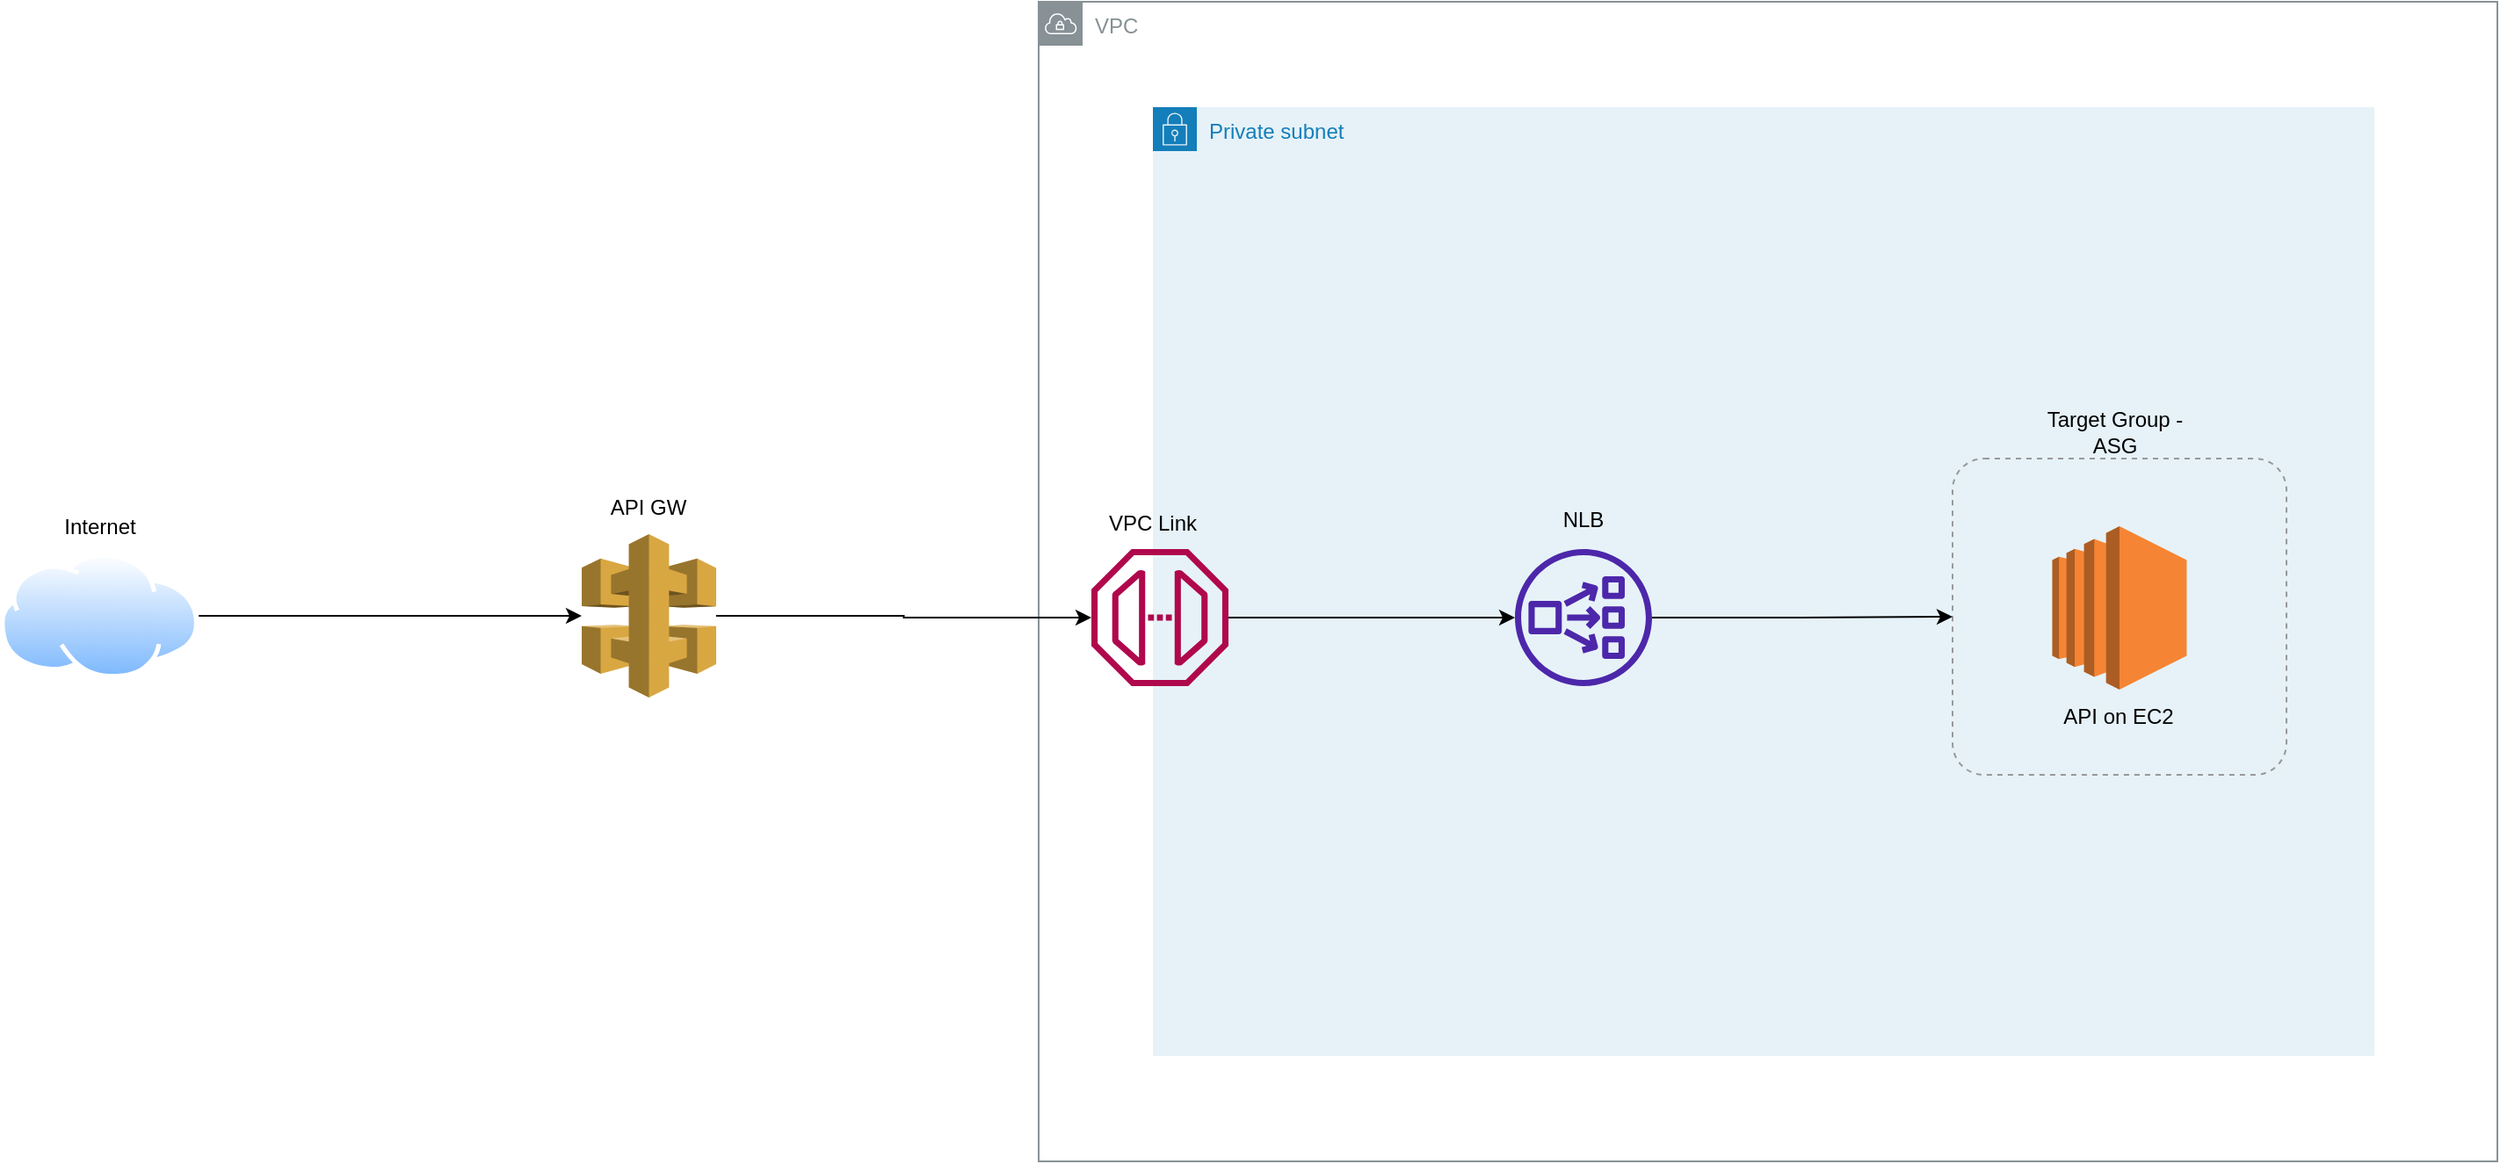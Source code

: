 <mxfile version="18.0.1" type="google"><diagram id="wWVRd_VEqF3aojrxwpg-" name="Page-1"><mxGraphModel grid="1" page="1" gridSize="10" guides="1" tooltips="1" connect="1" arrows="1" fold="1" pageScale="1" pageWidth="827" pageHeight="1169" math="0" shadow="0"><root><mxCell id="0"/><mxCell id="1" parent="0"/><mxCell id="GHIKkUJDrfVrHlFoYrn--5" value="VPC" style="sketch=0;outlineConnect=0;gradientColor=none;html=1;whiteSpace=wrap;fontSize=12;fontStyle=0;shape=mxgraph.aws4.group;grIcon=mxgraph.aws4.group_vpc;strokeColor=#879196;fillColor=default;verticalAlign=top;align=left;spacingLeft=30;fontColor=#879196;dashed=0;" vertex="1" parent="1"><mxGeometry x="480" y="255" width="830" height="660" as="geometry"/></mxCell><mxCell id="GHIKkUJDrfVrHlFoYrn--4" value="Private subnet" style="points=[[0,0],[0.25,0],[0.5,0],[0.75,0],[1,0],[1,0.25],[1,0.5],[1,0.75],[1,1],[0.75,1],[0.5,1],[0.25,1],[0,1],[0,0.75],[0,0.5],[0,0.25]];outlineConnect=0;gradientColor=none;html=1;whiteSpace=wrap;fontSize=12;fontStyle=0;container=1;pointerEvents=0;collapsible=0;recursiveResize=0;shape=mxgraph.aws4.group;grIcon=mxgraph.aws4.group_security_group;grStroke=0;strokeColor=#147EBA;fillColor=#E6F2F8;verticalAlign=top;align=left;spacingLeft=30;fontColor=#147EBA;dashed=0;" vertex="1" parent="1"><mxGeometry x="545" y="315" width="695" height="540" as="geometry"/></mxCell><mxCell id="GHIKkUJDrfVrHlFoYrn--21" value="VPC Link" style="text;html=1;strokeColor=none;fillColor=none;align=center;verticalAlign=middle;whiteSpace=wrap;rounded=0;" vertex="1" parent="GHIKkUJDrfVrHlFoYrn--4"><mxGeometry x="-30" y="222" width="60" height="30" as="geometry"/></mxCell><mxCell id="GHIKkUJDrfVrHlFoYrn--10" value="" style="rounded=1;arcSize=10;dashed=1;fillColor=none;gradientColor=none;strokeWidth=1;strokeColor=#999999;" vertex="1" parent="1"><mxGeometry x="1000" y="515" width="190" height="180" as="geometry"/></mxCell><mxCell id="GHIKkUJDrfVrHlFoYrn--6" value="" style="outlineConnect=0;dashed=0;verticalLabelPosition=bottom;verticalAlign=top;align=center;html=1;shape=mxgraph.aws3.ec2;fillColor=#F58534;gradientColor=none;" vertex="1" parent="1"><mxGeometry x="1056.75" y="553.5" width="76.5" height="93" as="geometry"/></mxCell><mxCell id="GHIKkUJDrfVrHlFoYrn--11" value="Target Group - ASG" style="text;html=1;strokeColor=none;fillColor=none;align=center;verticalAlign=middle;whiteSpace=wrap;rounded=0;" vertex="1" parent="1"><mxGeometry x="1050" y="485" width="85" height="30" as="geometry"/></mxCell><mxCell id="GHIKkUJDrfVrHlFoYrn--17" value="NLB" style="text;html=1;strokeColor=none;fillColor=none;align=center;verticalAlign=middle;whiteSpace=wrap;rounded=0;" vertex="1" parent="1"><mxGeometry x="760" y="535" width="60" height="30" as="geometry"/></mxCell><mxCell id="GHIKkUJDrfVrHlFoYrn--20" style="edgeStyle=orthogonalEdgeStyle;rounded=0;orthogonalLoop=1;jettySize=auto;html=1;entryX=0;entryY=0.5;entryDx=0;entryDy=0;" edge="1" parent="1" source="GHIKkUJDrfVrHlFoYrn--18" target="GHIKkUJDrfVrHlFoYrn--10"><mxGeometry relative="1" as="geometry"/></mxCell><mxCell id="GHIKkUJDrfVrHlFoYrn--18" value="" style="sketch=0;outlineConnect=0;fontColor=#232F3E;gradientColor=none;fillColor=#4D27AA;strokeColor=none;dashed=0;verticalLabelPosition=bottom;verticalAlign=top;align=center;html=1;fontSize=12;fontStyle=0;aspect=fixed;pointerEvents=1;shape=mxgraph.aws4.network_load_balancer;" vertex="1" parent="1"><mxGeometry x="751" y="566.5" width="78" height="78" as="geometry"/></mxCell><mxCell id="GHIKkUJDrfVrHlFoYrn--19" style="edgeStyle=orthogonalEdgeStyle;rounded=0;orthogonalLoop=1;jettySize=auto;html=1;" edge="1" parent="1" source="GHIKkUJDrfVrHlFoYrn--2" target="GHIKkUJDrfVrHlFoYrn--18"><mxGeometry relative="1" as="geometry"/></mxCell><mxCell id="GHIKkUJDrfVrHlFoYrn--2" value="" style="sketch=0;outlineConnect=0;fontColor=#232F3E;gradientColor=none;fillColor=#B0084D;strokeColor=none;dashed=0;verticalLabelPosition=bottom;verticalAlign=top;align=center;html=1;fontSize=12;fontStyle=0;aspect=fixed;pointerEvents=1;shape=mxgraph.aws4.endpoint;" vertex="1" parent="1"><mxGeometry x="510" y="566.5" width="78" height="78" as="geometry"/></mxCell><mxCell id="GHIKkUJDrfVrHlFoYrn--16" style="edgeStyle=orthogonalEdgeStyle;rounded=0;orthogonalLoop=1;jettySize=auto;html=1;" edge="1" parent="1" source="GHIKkUJDrfVrHlFoYrn--3" target="GHIKkUJDrfVrHlFoYrn--2"><mxGeometry relative="1" as="geometry"/></mxCell><mxCell id="GHIKkUJDrfVrHlFoYrn--3" value="" style="outlineConnect=0;dashed=0;verticalLabelPosition=bottom;verticalAlign=top;align=center;html=1;shape=mxgraph.aws3.api_gateway;fillColor=#D9A741;gradientColor=none;" vertex="1" parent="1"><mxGeometry x="220" y="558" width="76.5" height="93" as="geometry"/></mxCell><mxCell id="GHIKkUJDrfVrHlFoYrn--15" value="API GW" style="text;html=1;strokeColor=none;fillColor=none;align=center;verticalAlign=middle;whiteSpace=wrap;rounded=0;" vertex="1" parent="1"><mxGeometry x="228.25" y="528" width="60" height="30" as="geometry"/></mxCell><mxCell id="GHIKkUJDrfVrHlFoYrn--23" style="edgeStyle=orthogonalEdgeStyle;rounded=0;orthogonalLoop=1;jettySize=auto;html=1;" edge="1" parent="1" source="GHIKkUJDrfVrHlFoYrn--22" target="GHIKkUJDrfVrHlFoYrn--3"><mxGeometry relative="1" as="geometry"/></mxCell><mxCell id="GHIKkUJDrfVrHlFoYrn--22" value="" style="aspect=fixed;perimeter=ellipsePerimeter;html=1;align=center;shadow=0;dashed=0;spacingTop=3;image;image=img/lib/active_directory/internet_cloud.svg;strokeWidth=1;fillColor=default;" vertex="1" parent="1"><mxGeometry x="-111" y="568.88" width="113.1" height="71.25" as="geometry"/></mxCell><mxCell id="GHIKkUJDrfVrHlFoYrn--24" value="Internet" style="text;html=1;strokeColor=none;fillColor=none;align=center;verticalAlign=middle;whiteSpace=wrap;rounded=0;" vertex="1" parent="1"><mxGeometry x="-84.45" y="538.88" width="60" height="30" as="geometry"/></mxCell><mxCell id="GHIKkUJDrfVrHlFoYrn--7" value="API on EC2" style="text;html=1;strokeColor=none;fillColor=none;align=center;verticalAlign=middle;whiteSpace=wrap;rounded=0;" vertex="1" parent="1"><mxGeometry x="1057" y="646.5" width="75" height="30" as="geometry"/></mxCell></root></mxGraphModel></diagram></mxfile>